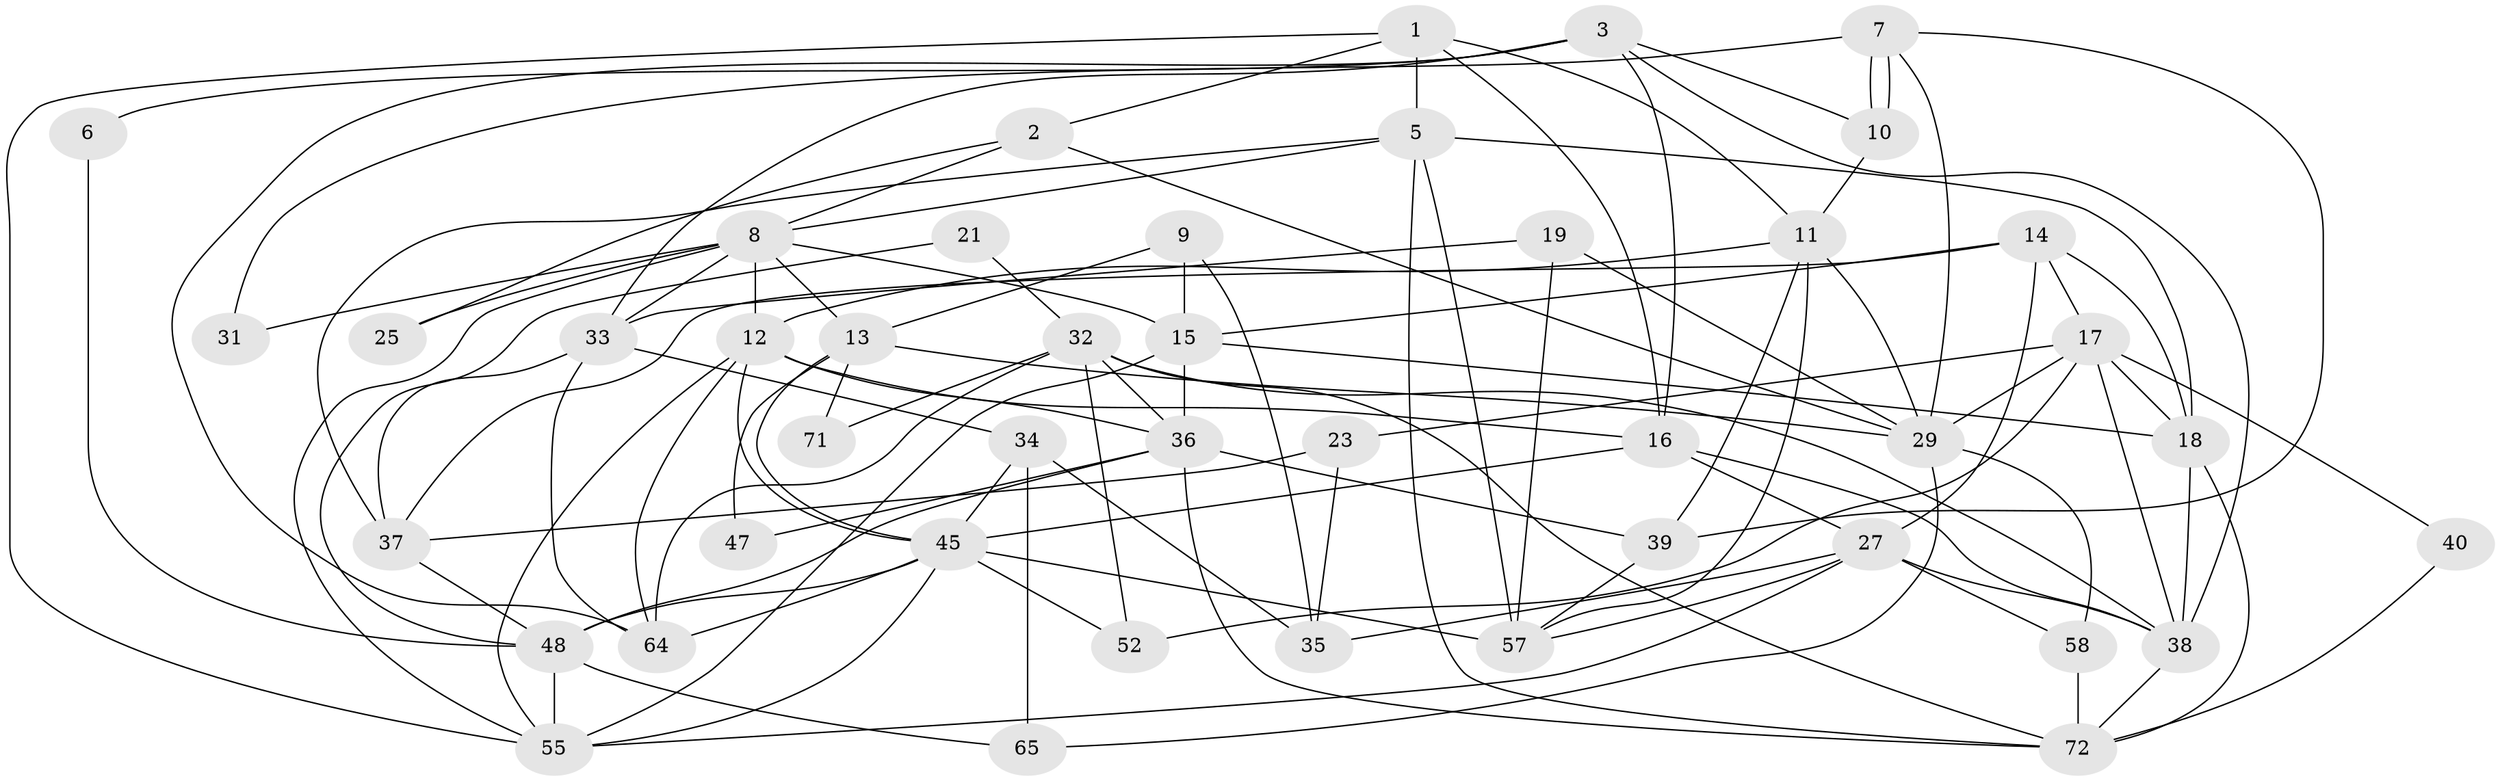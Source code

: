 // Generated by graph-tools (version 1.1) at 2025/52/02/27/25 19:52:03]
// undirected, 44 vertices, 110 edges
graph export_dot {
graph [start="1"]
  node [color=gray90,style=filled];
  1 [super="+4"];
  2 [super="+51"];
  3 [super="+49"];
  5 [super="+28"];
  6;
  7 [super="+22"];
  8 [super="+20"];
  9;
  10;
  11 [super="+54"];
  12;
  13 [super="+24"];
  14 [super="+53"];
  15 [super="+42"];
  16 [super="+69"];
  17 [super="+46"];
  18 [super="+43"];
  19;
  21;
  23 [super="+26"];
  25;
  27 [super="+61"];
  29 [super="+30"];
  31;
  32 [super="+50"];
  33 [super="+63"];
  34 [super="+68"];
  35 [super="+44"];
  36 [super="+56"];
  37 [super="+41"];
  38 [super="+66"];
  39 [super="+70"];
  40;
  45 [super="+67"];
  47;
  48 [super="+60"];
  52;
  55 [super="+59"];
  57 [super="+62"];
  58;
  64 [super="+73"];
  65;
  71;
  72 [super="+74"];
  1 -- 2;
  1 -- 5;
  1 -- 16;
  1 -- 11;
  1 -- 55;
  2 -- 8;
  2 -- 25;
  2 -- 29;
  3 -- 16;
  3 -- 6;
  3 -- 33;
  3 -- 10;
  3 -- 64;
  3 -- 38;
  5 -- 18;
  5 -- 8;
  5 -- 57;
  5 -- 72;
  5 -- 37;
  6 -- 48;
  7 -- 10 [weight=2];
  7 -- 10;
  7 -- 39 [weight=2];
  7 -- 31;
  7 -- 29;
  8 -- 15;
  8 -- 31;
  8 -- 55;
  8 -- 25;
  8 -- 12;
  8 -- 13;
  8 -- 33;
  9 -- 13;
  9 -- 35;
  9 -- 15;
  10 -- 11;
  11 -- 12;
  11 -- 57;
  11 -- 39;
  11 -- 29;
  12 -- 16;
  12 -- 55;
  12 -- 64;
  12 -- 45;
  12 -- 36;
  13 -- 29;
  13 -- 47;
  13 -- 71;
  13 -- 45;
  14 -- 27;
  14 -- 37;
  14 -- 17;
  14 -- 15;
  14 -- 18;
  15 -- 36;
  15 -- 18;
  15 -- 55;
  16 -- 45 [weight=2];
  16 -- 38;
  16 -- 27;
  17 -- 52;
  17 -- 23;
  17 -- 40;
  17 -- 29;
  17 -- 18;
  17 -- 38;
  18 -- 72;
  18 -- 38;
  19 -- 33;
  19 -- 57;
  19 -- 29;
  21 -- 32;
  21 -- 48;
  23 -- 35;
  23 -- 37;
  27 -- 57 [weight=2];
  27 -- 35;
  27 -- 38;
  27 -- 55;
  27 -- 58;
  29 -- 58;
  29 -- 65;
  32 -- 36;
  32 -- 52;
  32 -- 71;
  32 -- 72;
  32 -- 64;
  32 -- 38;
  33 -- 64;
  33 -- 34;
  33 -- 37;
  34 -- 65;
  34 -- 45;
  34 -- 35;
  36 -- 48;
  36 -- 72;
  36 -- 47;
  36 -- 39;
  37 -- 48;
  38 -- 72;
  39 -- 57;
  40 -- 72;
  45 -- 52;
  45 -- 57;
  45 -- 48 [weight=2];
  45 -- 64;
  45 -- 55;
  48 -- 55;
  48 -- 65;
  58 -- 72;
}
